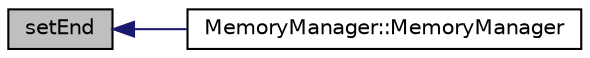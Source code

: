 digraph "setEnd"
{
  edge [fontname="Helvetica",fontsize="10",labelfontname="Helvetica",labelfontsize="10"];
  node [fontname="Helvetica",fontsize="10",shape=record];
  rankdir="LR";
  Node55 [label="setEnd",height=0.2,width=0.4,color="black", fillcolor="grey75", style="filled", fontcolor="black"];
  Node55 -> Node56 [dir="back",color="midnightblue",fontsize="10",style="solid",fontname="Helvetica"];
  Node56 [label="MemoryManager::MemoryManager",height=0.2,width=0.4,color="black", fillcolor="white", style="filled",URL="$d7/dff/class_memory_manager.html#a763ada776b39d3452f9eab0c5d9740c7"];
}
